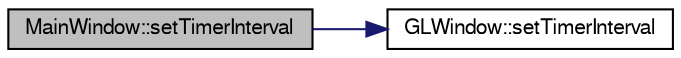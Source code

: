 digraph "MainWindow::setTimerInterval"
{
  edge [fontname="FreeSans",fontsize="10",labelfontname="FreeSans",labelfontsize="10"];
  node [fontname="FreeSans",fontsize="10",shape=record];
  rankdir="LR";
  Node1 [label="MainWindow::setTimerInterval",height=0.2,width=0.4,color="black", fillcolor="grey75", style="filled" fontcolor="black"];
  Node1 -> Node2 [color="midnightblue",fontsize="10",style="solid",fontname="FreeSans"];
  Node2 [label="GLWindow::setTimerInterval",height=0.2,width=0.4,color="black", fillcolor="white", style="filled",URL="$class_g_l_window.html#a8346f3a699dadf0472d8301b86998856",tooltip="Set the timer interval for updating the crowd engine. "];
}
